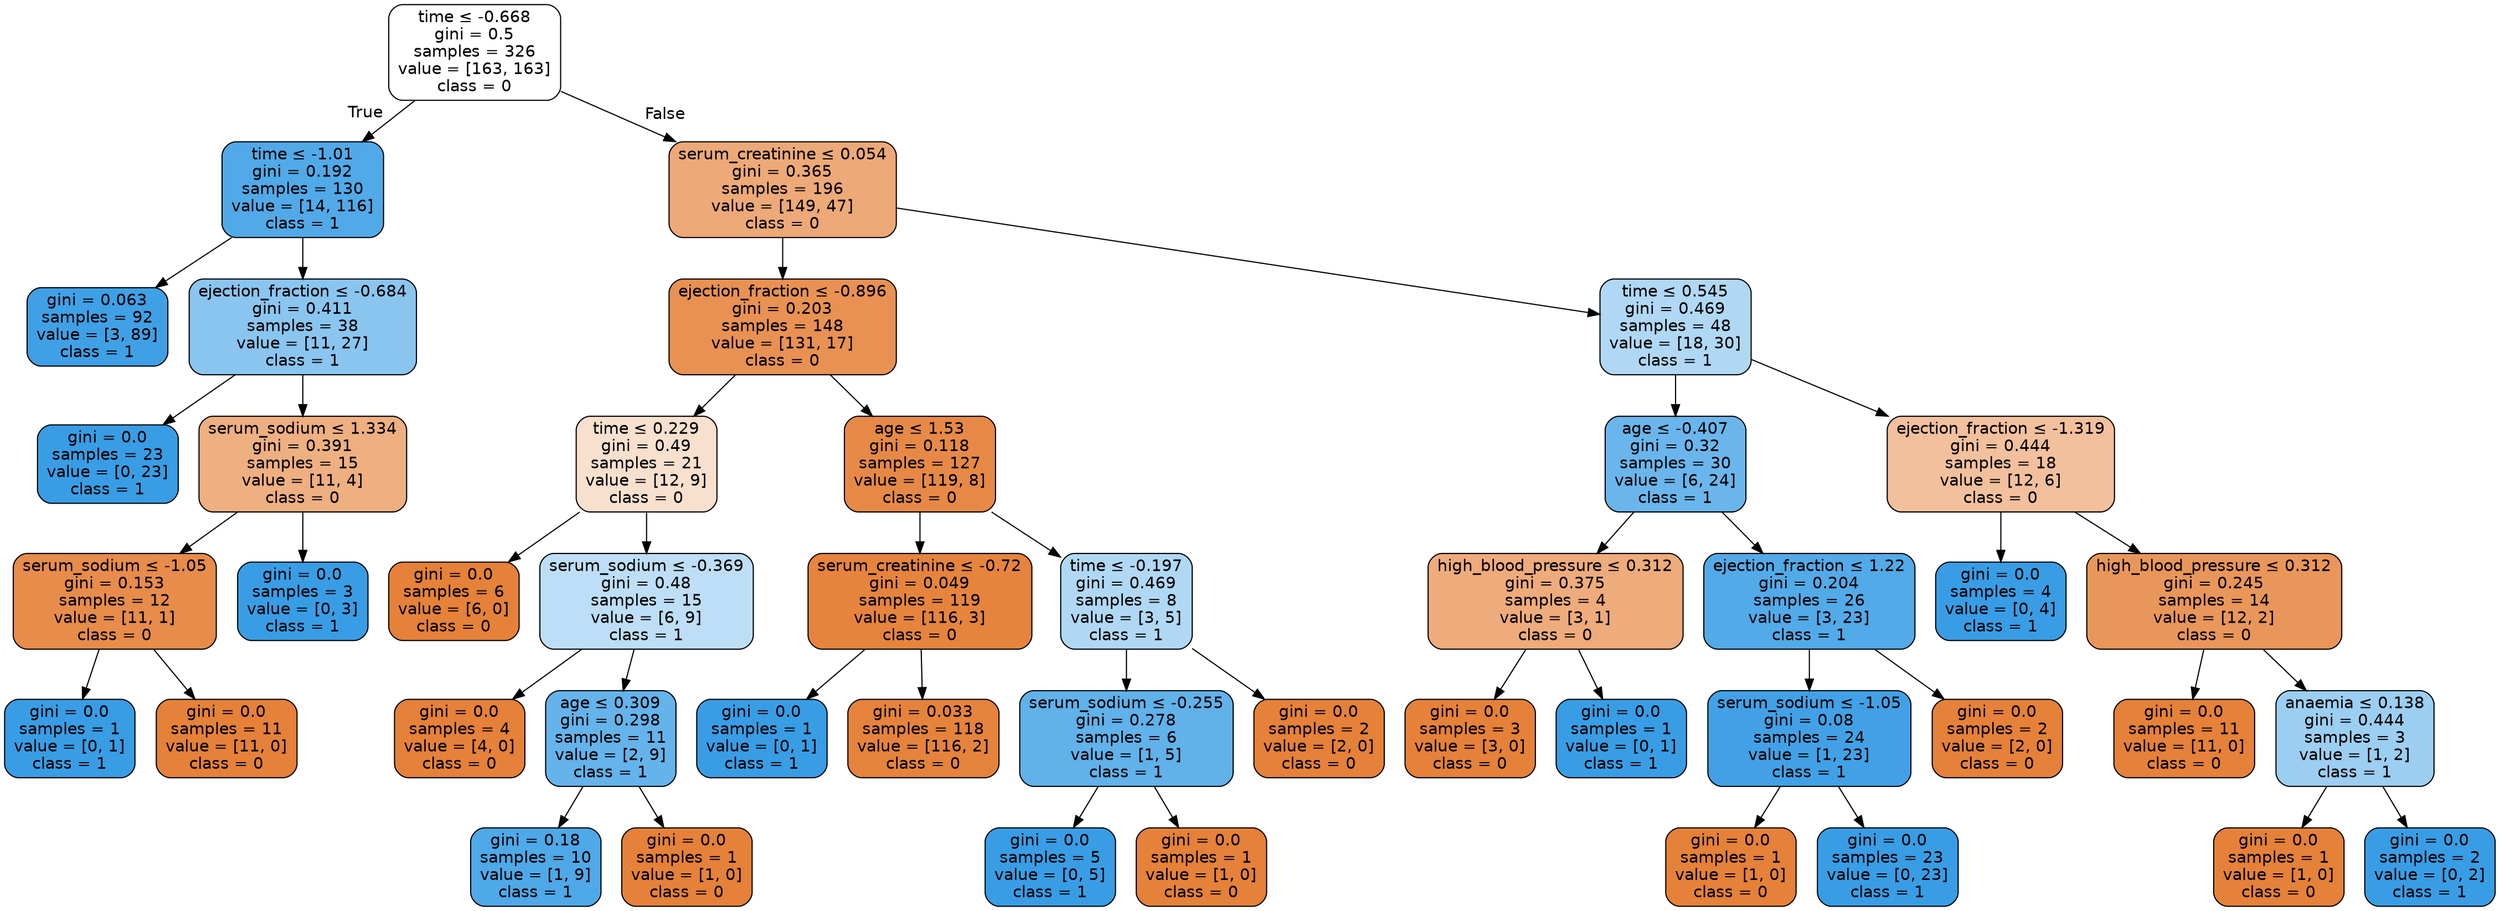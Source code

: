digraph Tree {
node [shape=box, style="filled, rounded", color="black", fontname=helvetica] ;
edge [fontname=helvetica] ;
0 [label=<time &le; -0.668<br/>gini = 0.5<br/>samples = 326<br/>value = [163, 163]<br/>class = 0>, fillcolor="#ffffff"] ;
1 [label=<time &le; -1.01<br/>gini = 0.192<br/>samples = 130<br/>value = [14, 116]<br/>class = 1>, fillcolor="#51a9e8"] ;
0 -> 1 [labeldistance=2.5, labelangle=45, headlabel="True"] ;
2 [label=<gini = 0.063<br/>samples = 92<br/>value = [3, 89]<br/>class = 1>, fillcolor="#40a0e6"] ;
1 -> 2 ;
3 [label=<ejection_fraction &le; -0.684<br/>gini = 0.411<br/>samples = 38<br/>value = [11, 27]<br/>class = 1>, fillcolor="#8ac5f0"] ;
1 -> 3 ;
4 [label=<gini = 0.0<br/>samples = 23<br/>value = [0, 23]<br/>class = 1>, fillcolor="#399de5"] ;
3 -> 4 ;
5 [label=<serum_sodium &le; 1.334<br/>gini = 0.391<br/>samples = 15<br/>value = [11, 4]<br/>class = 0>, fillcolor="#eeaf81"] ;
3 -> 5 ;
6 [label=<serum_sodium &le; -1.05<br/>gini = 0.153<br/>samples = 12<br/>value = [11, 1]<br/>class = 0>, fillcolor="#e78c4b"] ;
5 -> 6 ;
7 [label=<gini = 0.0<br/>samples = 1<br/>value = [0, 1]<br/>class = 1>, fillcolor="#399de5"] ;
6 -> 7 ;
8 [label=<gini = 0.0<br/>samples = 11<br/>value = [11, 0]<br/>class = 0>, fillcolor="#e58139"] ;
6 -> 8 ;
9 [label=<gini = 0.0<br/>samples = 3<br/>value = [0, 3]<br/>class = 1>, fillcolor="#399de5"] ;
5 -> 9 ;
10 [label=<serum_creatinine &le; 0.054<br/>gini = 0.365<br/>samples = 196<br/>value = [149, 47]<br/>class = 0>, fillcolor="#eda977"] ;
0 -> 10 [labeldistance=2.5, labelangle=-45, headlabel="False"] ;
11 [label=<ejection_fraction &le; -0.896<br/>gini = 0.203<br/>samples = 148<br/>value = [131, 17]<br/>class = 0>, fillcolor="#e89153"] ;
10 -> 11 ;
12 [label=<time &le; 0.229<br/>gini = 0.49<br/>samples = 21<br/>value = [12, 9]<br/>class = 0>, fillcolor="#f8e0ce"] ;
11 -> 12 ;
13 [label=<gini = 0.0<br/>samples = 6<br/>value = [6, 0]<br/>class = 0>, fillcolor="#e58139"] ;
12 -> 13 ;
14 [label=<serum_sodium &le; -0.369<br/>gini = 0.48<br/>samples = 15<br/>value = [6, 9]<br/>class = 1>, fillcolor="#bddef6"] ;
12 -> 14 ;
15 [label=<gini = 0.0<br/>samples = 4<br/>value = [4, 0]<br/>class = 0>, fillcolor="#e58139"] ;
14 -> 15 ;
16 [label=<age &le; 0.309<br/>gini = 0.298<br/>samples = 11<br/>value = [2, 9]<br/>class = 1>, fillcolor="#65b3eb"] ;
14 -> 16 ;
17 [label=<gini = 0.18<br/>samples = 10<br/>value = [1, 9]<br/>class = 1>, fillcolor="#4fa8e8"] ;
16 -> 17 ;
18 [label=<gini = 0.0<br/>samples = 1<br/>value = [1, 0]<br/>class = 0>, fillcolor="#e58139"] ;
16 -> 18 ;
19 [label=<age &le; 1.53<br/>gini = 0.118<br/>samples = 127<br/>value = [119, 8]<br/>class = 0>, fillcolor="#e78946"] ;
11 -> 19 ;
20 [label=<serum_creatinine &le; -0.72<br/>gini = 0.049<br/>samples = 119<br/>value = [116, 3]<br/>class = 0>, fillcolor="#e6843e"] ;
19 -> 20 ;
21 [label=<gini = 0.0<br/>samples = 1<br/>value = [0, 1]<br/>class = 1>, fillcolor="#399de5"] ;
20 -> 21 ;
22 [label=<gini = 0.033<br/>samples = 118<br/>value = [116, 2]<br/>class = 0>, fillcolor="#e5833c"] ;
20 -> 22 ;
23 [label=<time &le; -0.197<br/>gini = 0.469<br/>samples = 8<br/>value = [3, 5]<br/>class = 1>, fillcolor="#b0d8f5"] ;
19 -> 23 ;
24 [label=<serum_sodium &le; -0.255<br/>gini = 0.278<br/>samples = 6<br/>value = [1, 5]<br/>class = 1>, fillcolor="#61b1ea"] ;
23 -> 24 ;
25 [label=<gini = 0.0<br/>samples = 5<br/>value = [0, 5]<br/>class = 1>, fillcolor="#399de5"] ;
24 -> 25 ;
26 [label=<gini = 0.0<br/>samples = 1<br/>value = [1, 0]<br/>class = 0>, fillcolor="#e58139"] ;
24 -> 26 ;
27 [label=<gini = 0.0<br/>samples = 2<br/>value = [2, 0]<br/>class = 0>, fillcolor="#e58139"] ;
23 -> 27 ;
28 [label=<time &le; 0.545<br/>gini = 0.469<br/>samples = 48<br/>value = [18, 30]<br/>class = 1>, fillcolor="#b0d8f5"] ;
10 -> 28 ;
29 [label=<age &le; -0.407<br/>gini = 0.32<br/>samples = 30<br/>value = [6, 24]<br/>class = 1>, fillcolor="#6ab6ec"] ;
28 -> 29 ;
30 [label=<high_blood_pressure &le; 0.312<br/>gini = 0.375<br/>samples = 4<br/>value = [3, 1]<br/>class = 0>, fillcolor="#eeab7b"] ;
29 -> 30 ;
31 [label=<gini = 0.0<br/>samples = 3<br/>value = [3, 0]<br/>class = 0>, fillcolor="#e58139"] ;
30 -> 31 ;
32 [label=<gini = 0.0<br/>samples = 1<br/>value = [0, 1]<br/>class = 1>, fillcolor="#399de5"] ;
30 -> 32 ;
33 [label=<ejection_fraction &le; 1.22<br/>gini = 0.204<br/>samples = 26<br/>value = [3, 23]<br/>class = 1>, fillcolor="#53aae8"] ;
29 -> 33 ;
34 [label=<serum_sodium &le; -1.05<br/>gini = 0.08<br/>samples = 24<br/>value = [1, 23]<br/>class = 1>, fillcolor="#42a1e6"] ;
33 -> 34 ;
35 [label=<gini = 0.0<br/>samples = 1<br/>value = [1, 0]<br/>class = 0>, fillcolor="#e58139"] ;
34 -> 35 ;
36 [label=<gini = 0.0<br/>samples = 23<br/>value = [0, 23]<br/>class = 1>, fillcolor="#399de5"] ;
34 -> 36 ;
37 [label=<gini = 0.0<br/>samples = 2<br/>value = [2, 0]<br/>class = 0>, fillcolor="#e58139"] ;
33 -> 37 ;
38 [label=<ejection_fraction &le; -1.319<br/>gini = 0.444<br/>samples = 18<br/>value = [12, 6]<br/>class = 0>, fillcolor="#f2c09c"] ;
28 -> 38 ;
39 [label=<gini = 0.0<br/>samples = 4<br/>value = [0, 4]<br/>class = 1>, fillcolor="#399de5"] ;
38 -> 39 ;
40 [label=<high_blood_pressure &le; 0.312<br/>gini = 0.245<br/>samples = 14<br/>value = [12, 2]<br/>class = 0>, fillcolor="#e9965a"] ;
38 -> 40 ;
41 [label=<gini = 0.0<br/>samples = 11<br/>value = [11, 0]<br/>class = 0>, fillcolor="#e58139"] ;
40 -> 41 ;
42 [label=<anaemia &le; 0.138<br/>gini = 0.444<br/>samples = 3<br/>value = [1, 2]<br/>class = 1>, fillcolor="#9ccef2"] ;
40 -> 42 ;
43 [label=<gini = 0.0<br/>samples = 1<br/>value = [1, 0]<br/>class = 0>, fillcolor="#e58139"] ;
42 -> 43 ;
44 [label=<gini = 0.0<br/>samples = 2<br/>value = [0, 2]<br/>class = 1>, fillcolor="#399de5"] ;
42 -> 44 ;
}